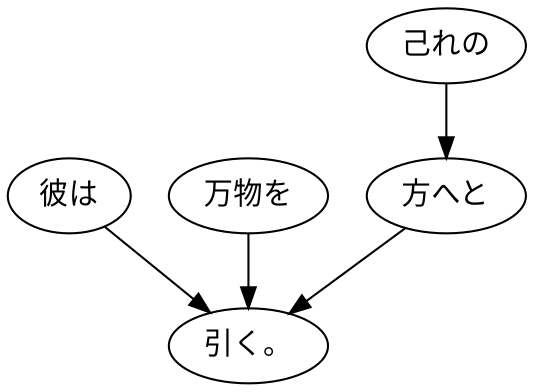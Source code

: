 digraph graph985 {
	node0 [label="彼は"];
	node1 [label="万物を"];
	node2 [label="己れの"];
	node3 [label="方へと"];
	node4 [label="引く。"];
	node0 -> node4;
	node1 -> node4;
	node2 -> node3;
	node3 -> node4;
}
